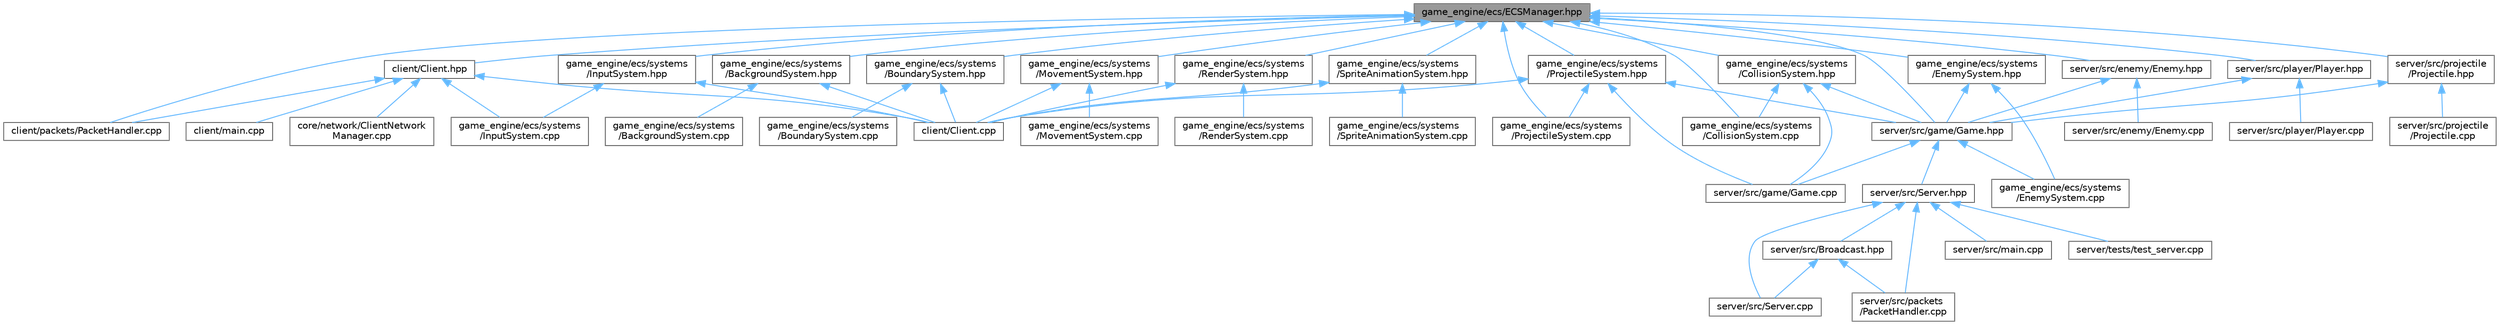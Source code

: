 digraph "game_engine/ecs/ECSManager.hpp"
{
 // LATEX_PDF_SIZE
  bgcolor="transparent";
  edge [fontname=Helvetica,fontsize=10,labelfontname=Helvetica,labelfontsize=10];
  node [fontname=Helvetica,fontsize=10,shape=box,height=0.2,width=0.4];
  Node1 [id="Node000001",label="game_engine/ecs/ECSManager.hpp",height=0.2,width=0.4,color="gray40", fillcolor="grey60", style="filled", fontcolor="black",tooltip=" "];
  Node1 -> Node2 [id="edge60_Node000001_Node000002",dir="back",color="steelblue1",style="solid",tooltip=" "];
  Node2 [id="Node000002",label="client/Client.hpp",height=0.2,width=0.4,color="grey40", fillcolor="white", style="filled",URL="$_client_8hpp.html",tooltip=" "];
  Node2 -> Node3 [id="edge61_Node000002_Node000003",dir="back",color="steelblue1",style="solid",tooltip=" "];
  Node3 [id="Node000003",label="client/Client.cpp",height=0.2,width=0.4,color="grey40", fillcolor="white", style="filled",URL="$_client_8cpp.html",tooltip=" "];
  Node2 -> Node4 [id="edge62_Node000002_Node000004",dir="back",color="steelblue1",style="solid",tooltip=" "];
  Node4 [id="Node000004",label="client/main.cpp",height=0.2,width=0.4,color="grey40", fillcolor="white", style="filled",URL="$client_2main_8cpp.html",tooltip=" "];
  Node2 -> Node5 [id="edge63_Node000002_Node000005",dir="back",color="steelblue1",style="solid",tooltip=" "];
  Node5 [id="Node000005",label="client/packets/PacketHandler.cpp",height=0.2,width=0.4,color="grey40", fillcolor="white", style="filled",URL="$client_2packets_2_packet_handler_8cpp.html",tooltip=" "];
  Node2 -> Node6 [id="edge64_Node000002_Node000006",dir="back",color="steelblue1",style="solid",tooltip=" "];
  Node6 [id="Node000006",label="core/network/ClientNetwork\lManager.cpp",height=0.2,width=0.4,color="grey40", fillcolor="white", style="filled",URL="$_client_network_manager_8cpp.html",tooltip=" "];
  Node2 -> Node7 [id="edge65_Node000002_Node000007",dir="back",color="steelblue1",style="solid",tooltip=" "];
  Node7 [id="Node000007",label="game_engine/ecs/systems\l/InputSystem.cpp",height=0.2,width=0.4,color="grey40", fillcolor="white", style="filled",URL="$_input_system_8cpp.html",tooltip=" "];
  Node1 -> Node5 [id="edge66_Node000001_Node000005",dir="back",color="steelblue1",style="solid",tooltip=" "];
  Node1 -> Node8 [id="edge67_Node000001_Node000008",dir="back",color="steelblue1",style="solid",tooltip=" "];
  Node8 [id="Node000008",label="game_engine/ecs/systems\l/BackgroundSystem.hpp",height=0.2,width=0.4,color="grey40", fillcolor="white", style="filled",URL="$_background_system_8hpp.html",tooltip=" "];
  Node8 -> Node3 [id="edge68_Node000008_Node000003",dir="back",color="steelblue1",style="solid",tooltip=" "];
  Node8 -> Node9 [id="edge69_Node000008_Node000009",dir="back",color="steelblue1",style="solid",tooltip=" "];
  Node9 [id="Node000009",label="game_engine/ecs/systems\l/BackgroundSystem.cpp",height=0.2,width=0.4,color="grey40", fillcolor="white", style="filled",URL="$_background_system_8cpp.html",tooltip=" "];
  Node1 -> Node10 [id="edge70_Node000001_Node000010",dir="back",color="steelblue1",style="solid",tooltip=" "];
  Node10 [id="Node000010",label="game_engine/ecs/systems\l/BoundarySystem.hpp",height=0.2,width=0.4,color="grey40", fillcolor="white", style="filled",URL="$_boundary_system_8hpp.html",tooltip=" "];
  Node10 -> Node3 [id="edge71_Node000010_Node000003",dir="back",color="steelblue1",style="solid",tooltip=" "];
  Node10 -> Node11 [id="edge72_Node000010_Node000011",dir="back",color="steelblue1",style="solid",tooltip=" "];
  Node11 [id="Node000011",label="game_engine/ecs/systems\l/BoundarySystem.cpp",height=0.2,width=0.4,color="grey40", fillcolor="white", style="filled",URL="$_boundary_system_8cpp.html",tooltip=" "];
  Node1 -> Node12 [id="edge73_Node000001_Node000012",dir="back",color="steelblue1",style="solid",tooltip=" "];
  Node12 [id="Node000012",label="game_engine/ecs/systems\l/CollisionSystem.cpp",height=0.2,width=0.4,color="grey40", fillcolor="white", style="filled",URL="$_collision_system_8cpp.html",tooltip=" "];
  Node1 -> Node13 [id="edge74_Node000001_Node000013",dir="back",color="steelblue1",style="solid",tooltip=" "];
  Node13 [id="Node000013",label="game_engine/ecs/systems\l/CollisionSystem.hpp",height=0.2,width=0.4,color="grey40", fillcolor="white", style="filled",URL="$_collision_system_8hpp.html",tooltip=" "];
  Node13 -> Node12 [id="edge75_Node000013_Node000012",dir="back",color="steelblue1",style="solid",tooltip=" "];
  Node13 -> Node14 [id="edge76_Node000013_Node000014",dir="back",color="steelblue1",style="solid",tooltip=" "];
  Node14 [id="Node000014",label="server/src/game/Game.cpp",height=0.2,width=0.4,color="grey40", fillcolor="white", style="filled",URL="$_game_8cpp.html",tooltip=" "];
  Node13 -> Node15 [id="edge77_Node000013_Node000015",dir="back",color="steelblue1",style="solid",tooltip=" "];
  Node15 [id="Node000015",label="server/src/game/Game.hpp",height=0.2,width=0.4,color="grey40", fillcolor="white", style="filled",URL="$_game_8hpp.html",tooltip=" "];
  Node15 -> Node16 [id="edge78_Node000015_Node000016",dir="back",color="steelblue1",style="solid",tooltip=" "];
  Node16 [id="Node000016",label="game_engine/ecs/systems\l/EnemySystem.cpp",height=0.2,width=0.4,color="grey40", fillcolor="white", style="filled",URL="$_enemy_system_8cpp.html",tooltip=" "];
  Node15 -> Node17 [id="edge79_Node000015_Node000017",dir="back",color="steelblue1",style="solid",tooltip=" "];
  Node17 [id="Node000017",label="server/src/Server.hpp",height=0.2,width=0.4,color="grey40", fillcolor="white", style="filled",URL="$_server_8hpp.html",tooltip=" "];
  Node17 -> Node18 [id="edge80_Node000017_Node000018",dir="back",color="steelblue1",style="solid",tooltip=" "];
  Node18 [id="Node000018",label="server/src/Broadcast.hpp",height=0.2,width=0.4,color="grey40", fillcolor="white", style="filled",URL="$_broadcast_8hpp.html",tooltip=" "];
  Node18 -> Node19 [id="edge81_Node000018_Node000019",dir="back",color="steelblue1",style="solid",tooltip=" "];
  Node19 [id="Node000019",label="server/src/Server.cpp",height=0.2,width=0.4,color="grey40", fillcolor="white", style="filled",URL="$_server_8cpp.html",tooltip=" "];
  Node18 -> Node20 [id="edge82_Node000018_Node000020",dir="back",color="steelblue1",style="solid",tooltip=" "];
  Node20 [id="Node000020",label="server/src/packets\l/PacketHandler.cpp",height=0.2,width=0.4,color="grey40", fillcolor="white", style="filled",URL="$server_2src_2packets_2_packet_handler_8cpp.html",tooltip=" "];
  Node17 -> Node19 [id="edge83_Node000017_Node000019",dir="back",color="steelblue1",style="solid",tooltip=" "];
  Node17 -> Node21 [id="edge84_Node000017_Node000021",dir="back",color="steelblue1",style="solid",tooltip=" "];
  Node21 [id="Node000021",label="server/src/main.cpp",height=0.2,width=0.4,color="grey40", fillcolor="white", style="filled",URL="$server_2src_2main_8cpp.html",tooltip=" "];
  Node17 -> Node20 [id="edge85_Node000017_Node000020",dir="back",color="steelblue1",style="solid",tooltip=" "];
  Node17 -> Node22 [id="edge86_Node000017_Node000022",dir="back",color="steelblue1",style="solid",tooltip=" "];
  Node22 [id="Node000022",label="server/tests/test_server.cpp",height=0.2,width=0.4,color="grey40", fillcolor="white", style="filled",URL="$test__server_8cpp.html",tooltip=" "];
  Node15 -> Node14 [id="edge87_Node000015_Node000014",dir="back",color="steelblue1",style="solid",tooltip=" "];
  Node1 -> Node23 [id="edge88_Node000001_Node000023",dir="back",color="steelblue1",style="solid",tooltip=" "];
  Node23 [id="Node000023",label="game_engine/ecs/systems\l/EnemySystem.hpp",height=0.2,width=0.4,color="grey40", fillcolor="white", style="filled",URL="$_enemy_system_8hpp.html",tooltip=" "];
  Node23 -> Node16 [id="edge89_Node000023_Node000016",dir="back",color="steelblue1",style="solid",tooltip=" "];
  Node23 -> Node15 [id="edge90_Node000023_Node000015",dir="back",color="steelblue1",style="solid",tooltip=" "];
  Node1 -> Node24 [id="edge91_Node000001_Node000024",dir="back",color="steelblue1",style="solid",tooltip=" "];
  Node24 [id="Node000024",label="game_engine/ecs/systems\l/InputSystem.hpp",height=0.2,width=0.4,color="grey40", fillcolor="white", style="filled",URL="$_input_system_8hpp.html",tooltip=" "];
  Node24 -> Node3 [id="edge92_Node000024_Node000003",dir="back",color="steelblue1",style="solid",tooltip=" "];
  Node24 -> Node7 [id="edge93_Node000024_Node000007",dir="back",color="steelblue1",style="solid",tooltip=" "];
  Node1 -> Node25 [id="edge94_Node000001_Node000025",dir="back",color="steelblue1",style="solid",tooltip=" "];
  Node25 [id="Node000025",label="game_engine/ecs/systems\l/MovementSystem.hpp",height=0.2,width=0.4,color="grey40", fillcolor="white", style="filled",URL="$_movement_system_8hpp.html",tooltip=" "];
  Node25 -> Node3 [id="edge95_Node000025_Node000003",dir="back",color="steelblue1",style="solid",tooltip=" "];
  Node25 -> Node26 [id="edge96_Node000025_Node000026",dir="back",color="steelblue1",style="solid",tooltip=" "];
  Node26 [id="Node000026",label="game_engine/ecs/systems\l/MovementSystem.cpp",height=0.2,width=0.4,color="grey40", fillcolor="white", style="filled",URL="$_movement_system_8cpp.html",tooltip=" "];
  Node1 -> Node27 [id="edge97_Node000001_Node000027",dir="back",color="steelblue1",style="solid",tooltip=" "];
  Node27 [id="Node000027",label="game_engine/ecs/systems\l/ProjectileSystem.cpp",height=0.2,width=0.4,color="grey40", fillcolor="white", style="filled",URL="$_projectile_system_8cpp.html",tooltip=" "];
  Node1 -> Node28 [id="edge98_Node000001_Node000028",dir="back",color="steelblue1",style="solid",tooltip=" "];
  Node28 [id="Node000028",label="game_engine/ecs/systems\l/ProjectileSystem.hpp",height=0.2,width=0.4,color="grey40", fillcolor="white", style="filled",URL="$_projectile_system_8hpp.html",tooltip=" "];
  Node28 -> Node3 [id="edge99_Node000028_Node000003",dir="back",color="steelblue1",style="solid",tooltip=" "];
  Node28 -> Node27 [id="edge100_Node000028_Node000027",dir="back",color="steelblue1",style="solid",tooltip=" "];
  Node28 -> Node14 [id="edge101_Node000028_Node000014",dir="back",color="steelblue1",style="solid",tooltip=" "];
  Node28 -> Node15 [id="edge102_Node000028_Node000015",dir="back",color="steelblue1",style="solid",tooltip=" "];
  Node1 -> Node29 [id="edge103_Node000001_Node000029",dir="back",color="steelblue1",style="solid",tooltip=" "];
  Node29 [id="Node000029",label="game_engine/ecs/systems\l/RenderSystem.hpp",height=0.2,width=0.4,color="grey40", fillcolor="white", style="filled",URL="$_render_system_8hpp.html",tooltip=" "];
  Node29 -> Node3 [id="edge104_Node000029_Node000003",dir="back",color="steelblue1",style="solid",tooltip=" "];
  Node29 -> Node30 [id="edge105_Node000029_Node000030",dir="back",color="steelblue1",style="solid",tooltip=" "];
  Node30 [id="Node000030",label="game_engine/ecs/systems\l/RenderSystem.cpp",height=0.2,width=0.4,color="grey40", fillcolor="white", style="filled",URL="$_render_system_8cpp.html",tooltip=" "];
  Node1 -> Node31 [id="edge106_Node000001_Node000031",dir="back",color="steelblue1",style="solid",tooltip=" "];
  Node31 [id="Node000031",label="game_engine/ecs/systems\l/SpriteAnimationSystem.hpp",height=0.2,width=0.4,color="grey40", fillcolor="white", style="filled",URL="$_sprite_animation_system_8hpp.html",tooltip=" "];
  Node31 -> Node3 [id="edge107_Node000031_Node000003",dir="back",color="steelblue1",style="solid",tooltip=" "];
  Node31 -> Node32 [id="edge108_Node000031_Node000032",dir="back",color="steelblue1",style="solid",tooltip=" "];
  Node32 [id="Node000032",label="game_engine/ecs/systems\l/SpriteAnimationSystem.cpp",height=0.2,width=0.4,color="grey40", fillcolor="white", style="filled",URL="$_sprite_animation_system_8cpp.html",tooltip=" "];
  Node1 -> Node33 [id="edge109_Node000001_Node000033",dir="back",color="steelblue1",style="solid",tooltip=" "];
  Node33 [id="Node000033",label="server/src/enemy/Enemy.hpp",height=0.2,width=0.4,color="grey40", fillcolor="white", style="filled",URL="$_enemy_8hpp.html",tooltip=" "];
  Node33 -> Node34 [id="edge110_Node000033_Node000034",dir="back",color="steelblue1",style="solid",tooltip=" "];
  Node34 [id="Node000034",label="server/src/enemy/Enemy.cpp",height=0.2,width=0.4,color="grey40", fillcolor="white", style="filled",URL="$_enemy_8cpp.html",tooltip=" "];
  Node33 -> Node15 [id="edge111_Node000033_Node000015",dir="back",color="steelblue1",style="solid",tooltip=" "];
  Node1 -> Node15 [id="edge112_Node000001_Node000015",dir="back",color="steelblue1",style="solid",tooltip=" "];
  Node1 -> Node35 [id="edge113_Node000001_Node000035",dir="back",color="steelblue1",style="solid",tooltip=" "];
  Node35 [id="Node000035",label="server/src/player/Player.hpp",height=0.2,width=0.4,color="grey40", fillcolor="white", style="filled",URL="$_player_8hpp.html",tooltip=" "];
  Node35 -> Node15 [id="edge114_Node000035_Node000015",dir="back",color="steelblue1",style="solid",tooltip=" "];
  Node35 -> Node36 [id="edge115_Node000035_Node000036",dir="back",color="steelblue1",style="solid",tooltip=" "];
  Node36 [id="Node000036",label="server/src/player/Player.cpp",height=0.2,width=0.4,color="grey40", fillcolor="white", style="filled",URL="$_player_8cpp.html",tooltip=" "];
  Node1 -> Node37 [id="edge116_Node000001_Node000037",dir="back",color="steelblue1",style="solid",tooltip=" "];
  Node37 [id="Node000037",label="server/src/projectile\l/Projectile.hpp",height=0.2,width=0.4,color="grey40", fillcolor="white", style="filled",URL="$_projectile_8hpp.html",tooltip=" "];
  Node37 -> Node15 [id="edge117_Node000037_Node000015",dir="back",color="steelblue1",style="solid",tooltip=" "];
  Node37 -> Node38 [id="edge118_Node000037_Node000038",dir="back",color="steelblue1",style="solid",tooltip=" "];
  Node38 [id="Node000038",label="server/src/projectile\l/Projectile.cpp",height=0.2,width=0.4,color="grey40", fillcolor="white", style="filled",URL="$_projectile_8cpp.html",tooltip=" "];
}
